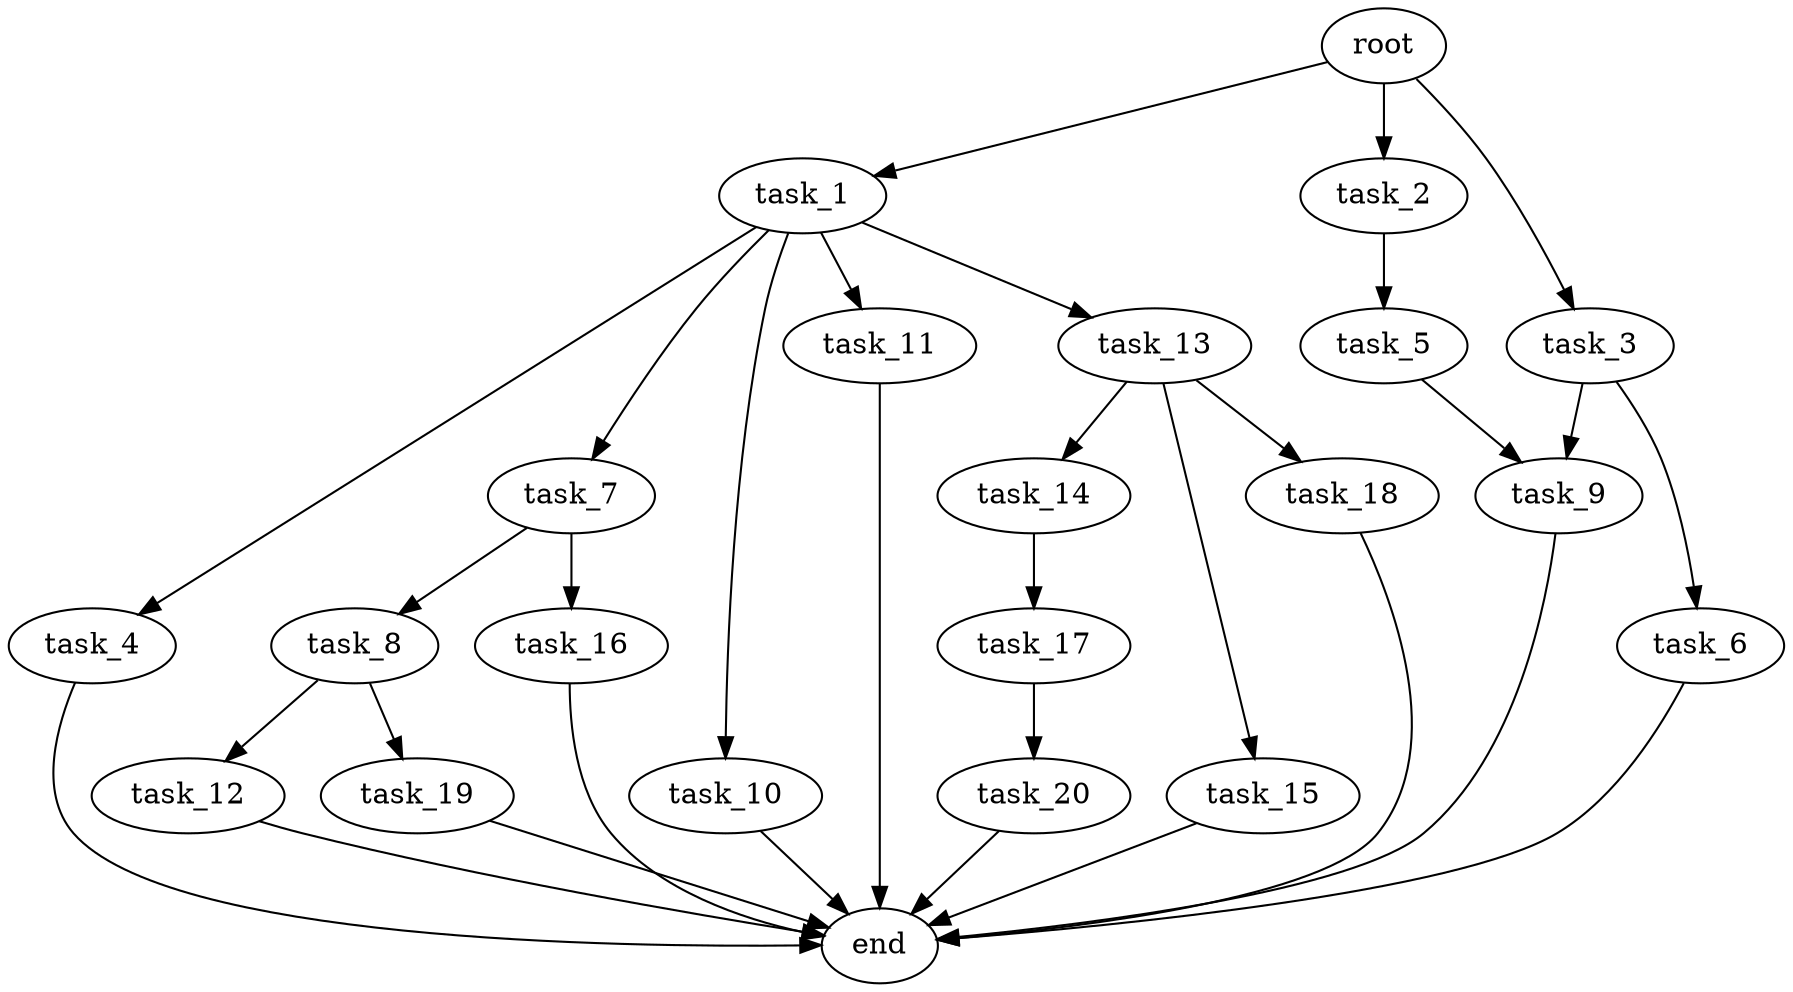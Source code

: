 digraph G {
  root [size="0.000000e+00"];
  task_1 [size="8.444999e+10"];
  task_2 [size="2.433921e+10"];
  task_3 [size="5.889124e+10"];
  task_4 [size="5.240101e+10"];
  task_5 [size="3.958271e+10"];
  task_6 [size="3.103435e+10"];
  task_7 [size="3.395793e+10"];
  task_8 [size="3.331353e+10"];
  task_9 [size="1.682159e+10"];
  task_10 [size="5.105322e+10"];
  task_11 [size="1.141152e+10"];
  task_12 [size="5.100011e+10"];
  task_13 [size="9.059321e+10"];
  task_14 [size="3.494403e+10"];
  task_15 [size="7.274064e+10"];
  task_16 [size="8.189667e+10"];
  task_17 [size="8.150555e+10"];
  task_18 [size="2.363452e+10"];
  task_19 [size="1.465296e+10"];
  task_20 [size="1.973521e+10"];
  end [size="0.000000e+00"];

  root -> task_1 [size="1.000000e-12"];
  root -> task_2 [size="1.000000e-12"];
  root -> task_3 [size="1.000000e-12"];
  task_1 -> task_4 [size="5.240101e+08"];
  task_1 -> task_7 [size="3.395793e+08"];
  task_1 -> task_10 [size="5.105322e+08"];
  task_1 -> task_11 [size="1.141152e+08"];
  task_1 -> task_13 [size="9.059321e+08"];
  task_2 -> task_5 [size="3.958271e+08"];
  task_3 -> task_6 [size="3.103435e+08"];
  task_3 -> task_9 [size="8.410795e+07"];
  task_4 -> end [size="1.000000e-12"];
  task_5 -> task_9 [size="8.410795e+07"];
  task_6 -> end [size="1.000000e-12"];
  task_7 -> task_8 [size="3.331353e+08"];
  task_7 -> task_16 [size="8.189667e+08"];
  task_8 -> task_12 [size="5.100011e+08"];
  task_8 -> task_19 [size="1.465296e+08"];
  task_9 -> end [size="1.000000e-12"];
  task_10 -> end [size="1.000000e-12"];
  task_11 -> end [size="1.000000e-12"];
  task_12 -> end [size="1.000000e-12"];
  task_13 -> task_14 [size="3.494403e+08"];
  task_13 -> task_15 [size="7.274064e+08"];
  task_13 -> task_18 [size="2.363452e+08"];
  task_14 -> task_17 [size="8.150555e+08"];
  task_15 -> end [size="1.000000e-12"];
  task_16 -> end [size="1.000000e-12"];
  task_17 -> task_20 [size="1.973521e+08"];
  task_18 -> end [size="1.000000e-12"];
  task_19 -> end [size="1.000000e-12"];
  task_20 -> end [size="1.000000e-12"];
}
